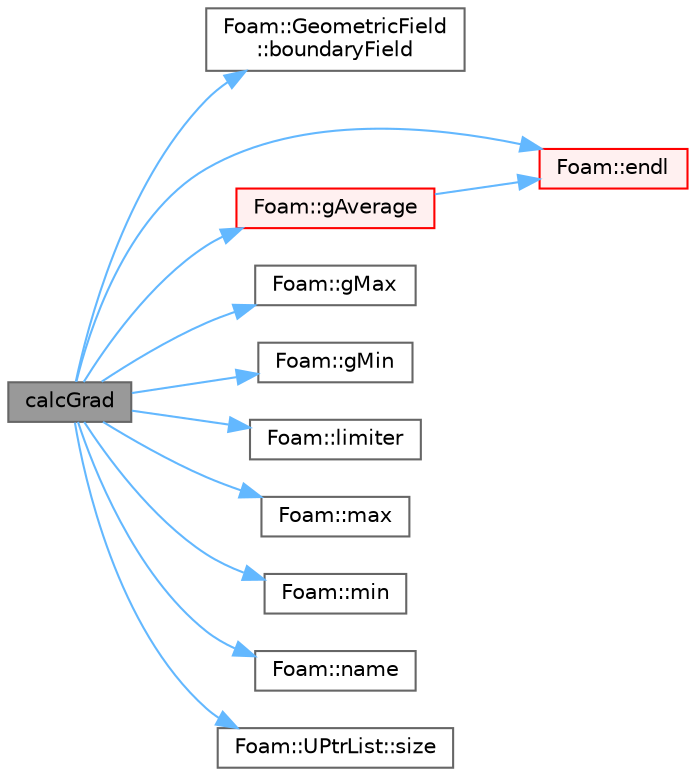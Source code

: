 digraph "calcGrad"
{
 // LATEX_PDF_SIZE
  bgcolor="transparent";
  edge [fontname=Helvetica,fontsize=10,labelfontname=Helvetica,labelfontsize=10];
  node [fontname=Helvetica,fontsize=10,shape=box,height=0.2,width=0.4];
  rankdir="LR";
  Node1 [id="Node000001",label="calcGrad",height=0.2,width=0.4,color="gray40", fillcolor="grey60", style="filled", fontcolor="black",tooltip=" "];
  Node1 -> Node2 [id="edge1_Node000001_Node000002",color="steelblue1",style="solid",tooltip=" "];
  Node2 [id="Node000002",label="Foam::GeometricField\l::boundaryField",height=0.2,width=0.4,color="grey40", fillcolor="white", style="filled",URL="$classFoam_1_1GeometricField.html#accbc4534606b5a01dd074a8629a99f13",tooltip=" "];
  Node1 -> Node3 [id="edge2_Node000001_Node000003",color="steelblue1",style="solid",tooltip=" "];
  Node3 [id="Node000003",label="Foam::endl",height=0.2,width=0.4,color="red", fillcolor="#FFF0F0", style="filled",URL="$namespaceFoam.html#a7d5eca45a323264dc5fe811500ebda47",tooltip=" "];
  Node1 -> Node7 [id="edge3_Node000001_Node000007",color="steelblue1",style="solid",tooltip=" "];
  Node7 [id="Node000007",label="Foam::gAverage",height=0.2,width=0.4,color="red", fillcolor="#FFF0F0", style="filled",URL="$namespaceFoam.html#ab45e56189711a2e5cdd381a0e2b6cc5c",tooltip=" "];
  Node7 -> Node3 [id="edge4_Node000007_Node000003",color="steelblue1",style="solid",tooltip=" "];
  Node1 -> Node26 [id="edge5_Node000001_Node000026",color="steelblue1",style="solid",tooltip=" "];
  Node26 [id="Node000026",label="Foam::gMax",height=0.2,width=0.4,color="grey40", fillcolor="white", style="filled",URL="$namespaceFoam.html#ae8d631fb8e841947408bb711abfb1e67",tooltip=" "];
  Node1 -> Node27 [id="edge6_Node000001_Node000027",color="steelblue1",style="solid",tooltip=" "];
  Node27 [id="Node000027",label="Foam::gMin",height=0.2,width=0.4,color="grey40", fillcolor="white", style="filled",URL="$namespaceFoam.html#aca330ee6cfe7d602300dbc5905f8c9f6",tooltip=" "];
  Node1 -> Node28 [id="edge7_Node000001_Node000028",color="steelblue1",style="solid",tooltip=" "];
  Node28 [id="Node000028",label="Foam::limiter",height=0.2,width=0.4,color="grey40", fillcolor="white", style="filled",URL="$namespaceFoam.html#af87d5e33c491e16c0134c684abc72d3c",tooltip=" "];
  Node1 -> Node29 [id="edge8_Node000001_Node000029",color="steelblue1",style="solid",tooltip=" "];
  Node29 [id="Node000029",label="Foam::max",height=0.2,width=0.4,color="grey40", fillcolor="white", style="filled",URL="$namespaceFoam.html#a0e0c00c14acbabe88eec56a8b0fa2806",tooltip=" "];
  Node1 -> Node30 [id="edge9_Node000001_Node000030",color="steelblue1",style="solid",tooltip=" "];
  Node30 [id="Node000030",label="Foam::min",height=0.2,width=0.4,color="grey40", fillcolor="white", style="filled",URL="$namespaceFoam.html#a96b65441175bbfb9a869045dc05fb0b9",tooltip=" "];
  Node1 -> Node31 [id="edge10_Node000001_Node000031",color="steelblue1",style="solid",tooltip=" "];
  Node31 [id="Node000031",label="Foam::name",height=0.2,width=0.4,color="grey40", fillcolor="white", style="filled",URL="$namespaceFoam.html#accde1bf3e2a4105cca868012a680afbe",tooltip=" "];
  Node1 -> Node16 [id="edge11_Node000001_Node000016",color="steelblue1",style="solid",tooltip=" "];
  Node16 [id="Node000016",label="Foam::UPtrList::size",height=0.2,width=0.4,color="grey40", fillcolor="white", style="filled",URL="$classFoam_1_1UPtrList.html#a95603446b248fe1ecf5dc59bcc2eaff0",tooltip=" "];
}
